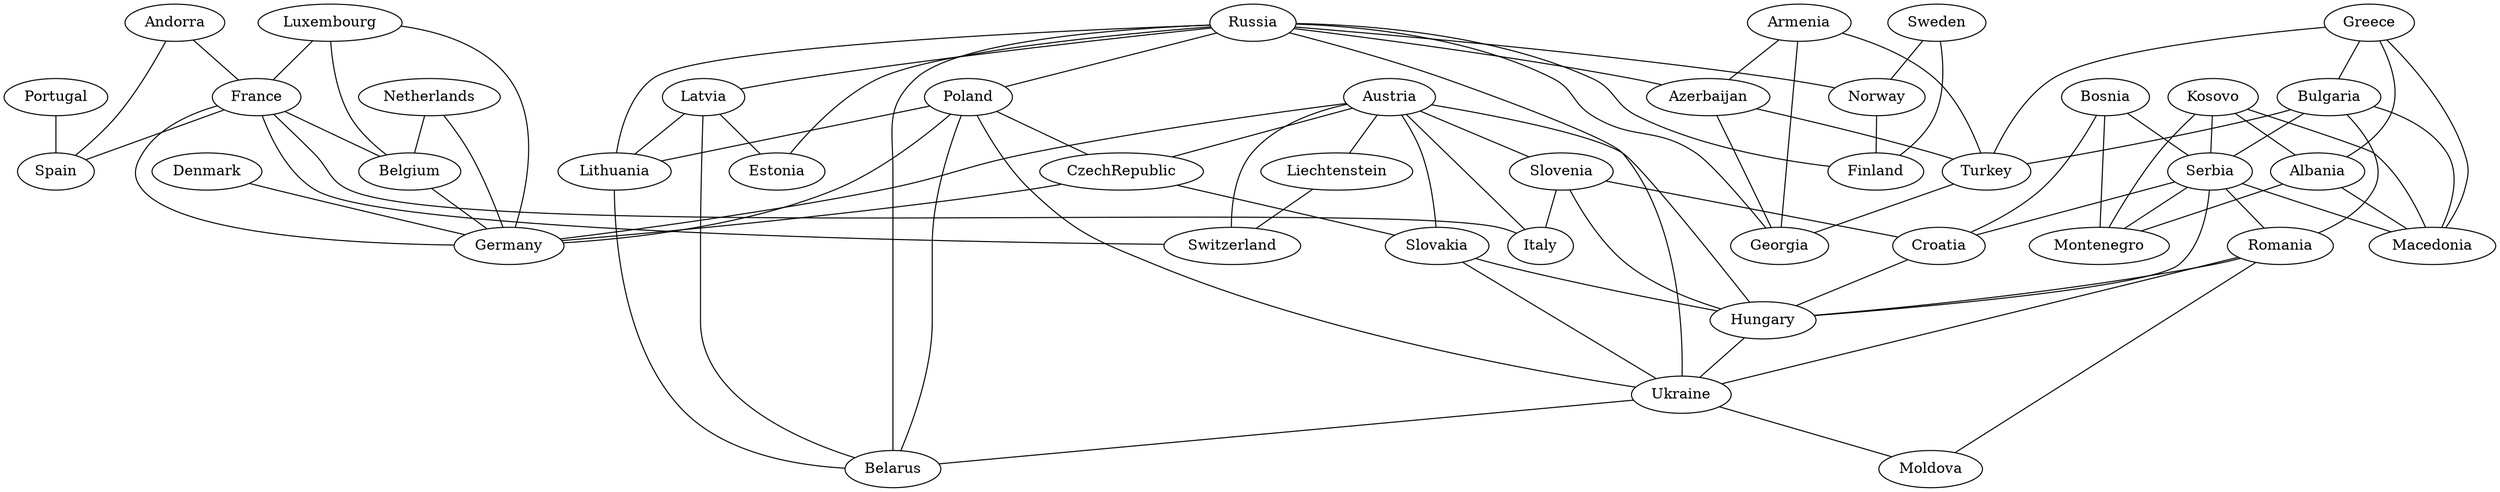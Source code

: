 graph Europe {
	Portugal -- Spain
	Russia -- Azerbaijan
	Russia -- Latvia
	Russia -- Norway
	Russia -- Ukraine
	Russia -- Finland
	Russia -- Poland
	Russia -- Georgia
	Russia -- Belarus
	Russia -- Lithuania
	Russia -- Estonia
	Greece -- Turkey
	Greece -- Macedonia
	Greece -- Bulgaria
	Greece -- Albania
	Armenia -- Azerbaijan
	Armenia -- Turkey
	Armenia -- Georgia
	Bosnia -- Serbia
	Bosnia -- Montenegro
	Bosnia -- Croatia
	Latvia -- Belarus
	Latvia -- Lithuania
	Latvia -- Estonia
	Austria -- Hungary
	Austria -- Liechtenstein
	Austria -- Italy
	Austria -- CzechRepublic
	Austria -- Slovakia
	Austria -- Slovenia
	Austria -- Switzerland
	Austria -- Germany
	Netherlands -- Belgium
	Netherlands -- Germany
	Sweden -- Norway
	Sweden -- Finland
	Kosovo -- Macedonia
	Kosovo -- Serbia
	Kosovo -- Montenegro
	Kosovo -- Albania
	Andorra -- France
	Andorra -- Spain
	Luxembourg -- Belgium
	Luxembourg -- France
	Luxembourg -- Germany
	Liechtenstein -- Switzerland
	Poland -- Ukraine
	Poland -- CzechRepublic
	Poland -- Lithuania
	Poland -- Belarus
	Poland -- Germany
	CzechRepublic -- Slovakia
	CzechRepublic -- Germany
	Slovakia -- Hungary
	Slovakia -- Ukraine
	Slovenia -- Hungary
	Slovenia -- Italy
	Slovenia -- Croatia
	Lithuania -- Belarus
	Bulgaria -- Romania
	Bulgaria -- Turkey
	Bulgaria -- Macedonia
	Bulgaria -- Serbia
	Serbia -- Romania
	Serbia -- Hungary
	Serbia -- Macedonia
	Serbia -- Montenegro
	Serbia -- Croatia
	France -- Belgium
	France -- Italy
	France -- Switzerland
	France -- Germany
	France -- Spain
	Croatia -- Hungary
	Romania -- Hungary
	Romania -- Ukraine
	Romania -- Moldova
	Hungary -- Ukraine
	Ukraine -- Moldova
	Ukraine -- Belarus
	Albania -- Macedonia
	Albania -- Montenegro
	Azerbaijan -- Turkey
	Azerbaijan -- Georgia
	Turkey -- Georgia
	Belgium -- Germany
	Norway -- Finland
	Denmark -- Germany
}
